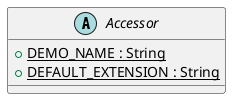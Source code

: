 @startuml Accessor

abstract class Accessor {

  + {static} DEMO_NAME : String
  + {static} DEFAULT_EXTENSION : String

}

@enduml
